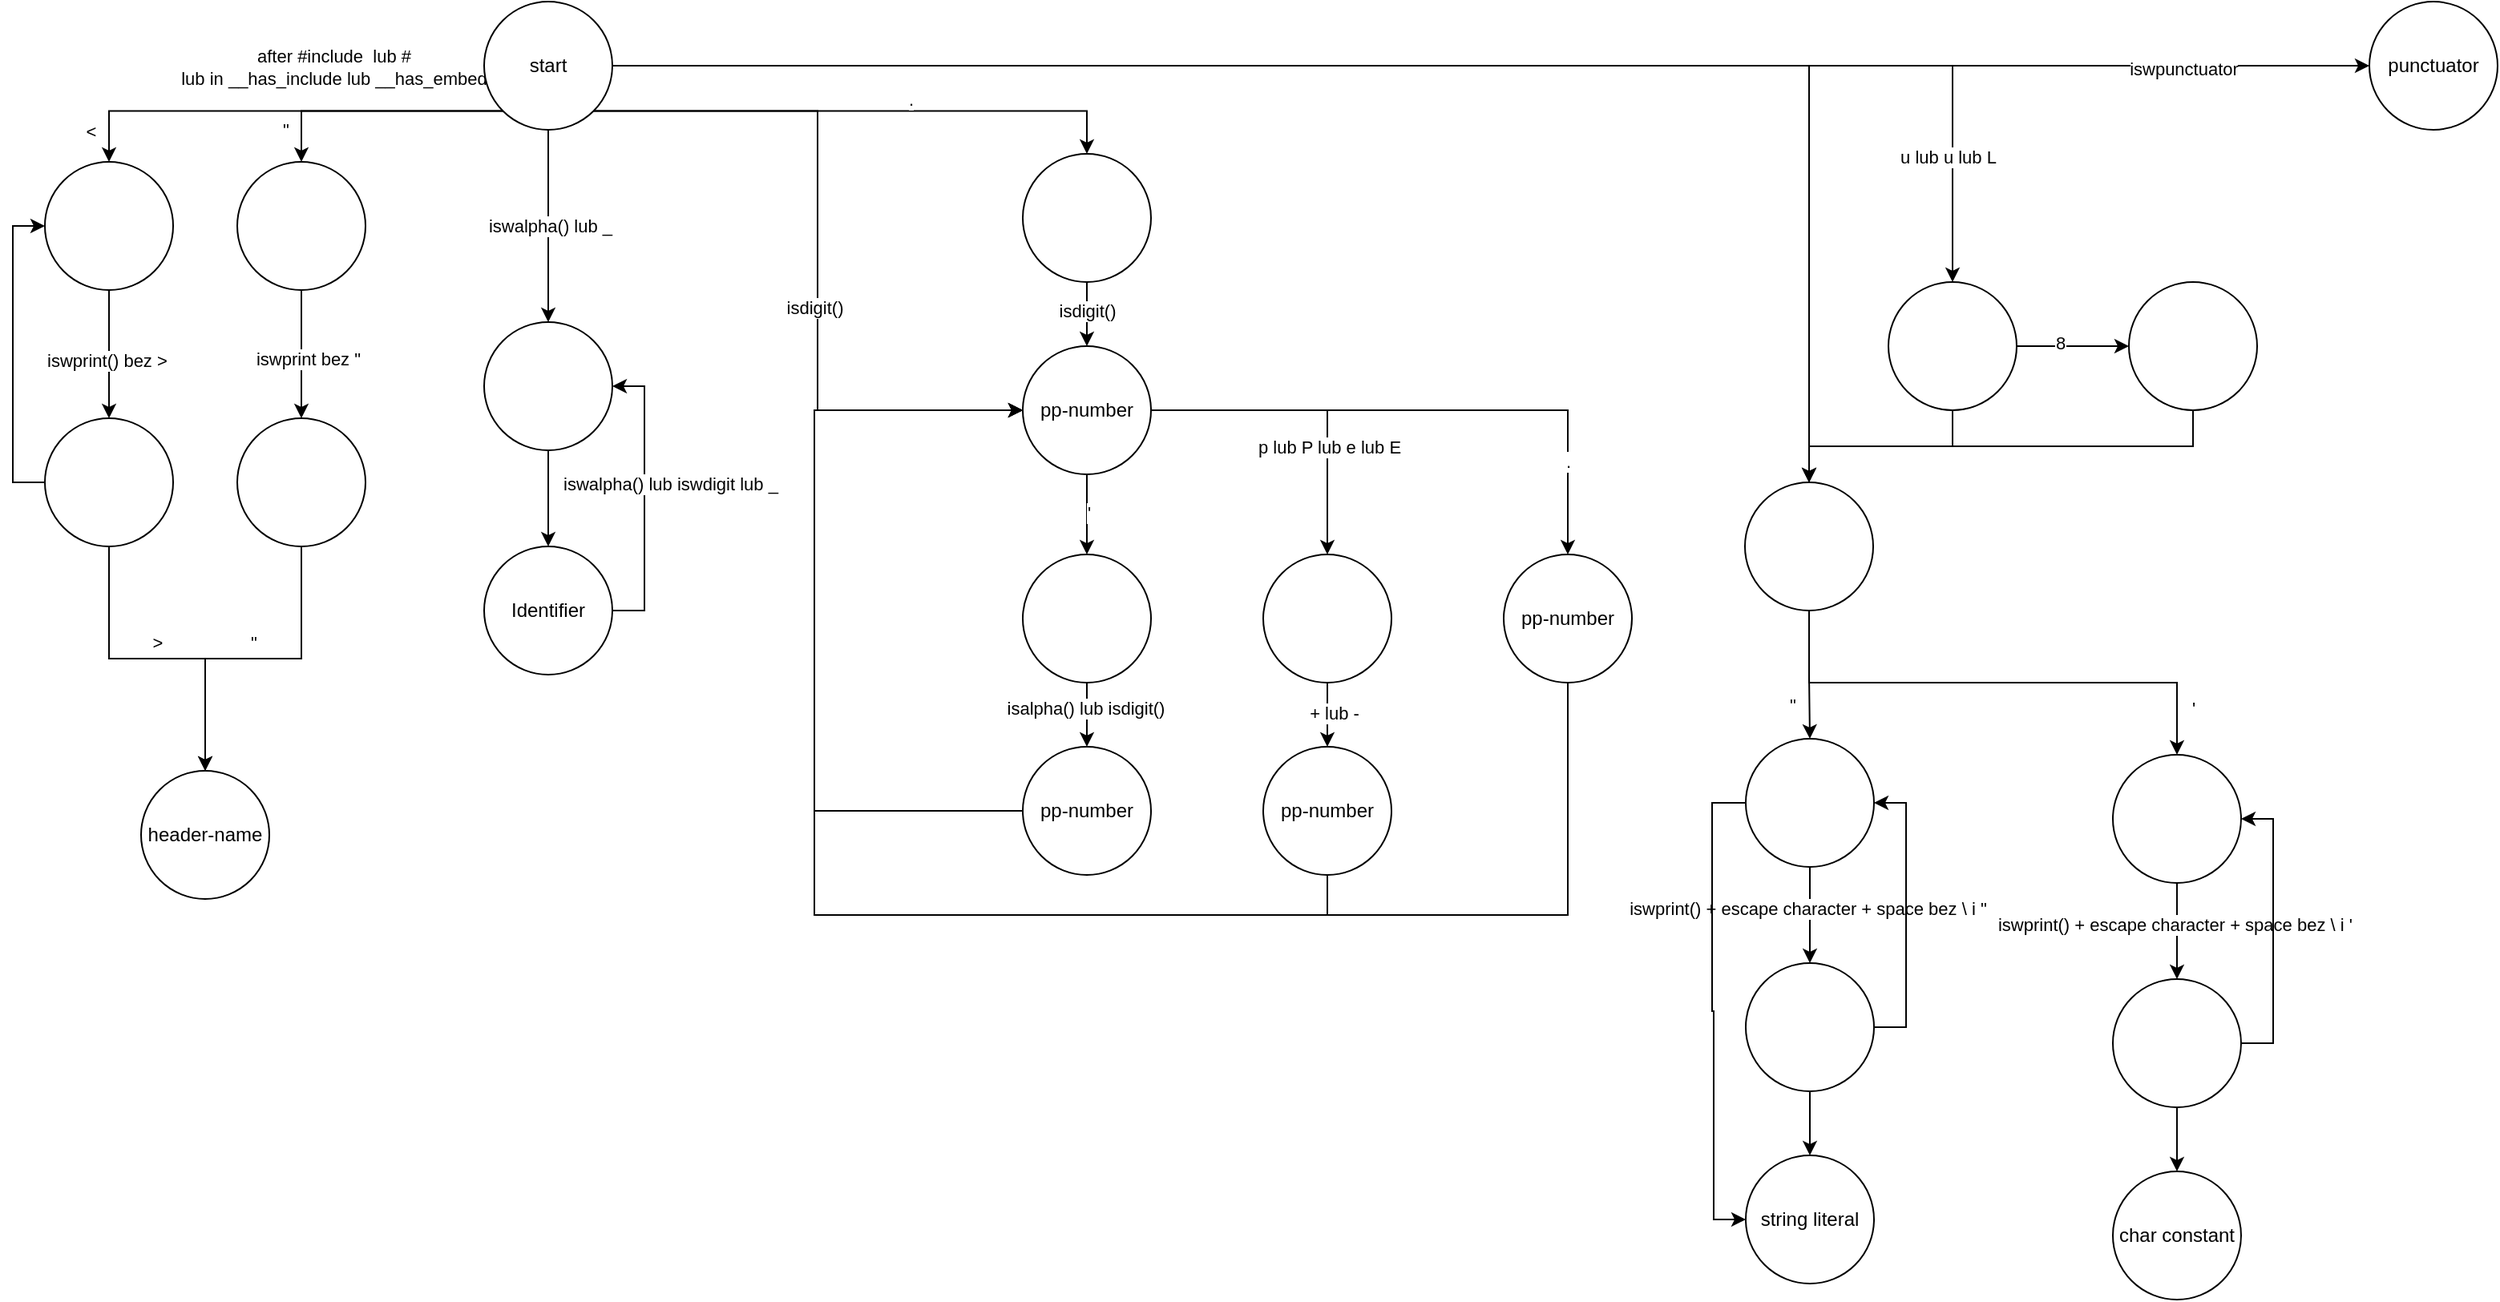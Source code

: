 <mxfile version="21.6.1" type="device">
  <diagram name="Strona-1" id="HIqp5ao6kQPPWzlX_Yzj">
    <mxGraphModel dx="1436" dy="844" grid="1" gridSize="10" guides="1" tooltips="1" connect="1" arrows="1" fold="1" page="1" pageScale="1" pageWidth="827" pageHeight="1169" math="0" shadow="0">
      <root>
        <mxCell id="0" />
        <mxCell id="1" parent="0" />
        <mxCell id="LD92nBXG0bBO9r6YTuex-4" style="edgeStyle=orthogonalEdgeStyle;rounded=0;orthogonalLoop=1;jettySize=auto;html=1;exitX=0;exitY=1;exitDx=0;exitDy=0;entryX=0.5;entryY=0;entryDx=0;entryDy=0;" edge="1" parent="1" source="LD92nBXG0bBO9r6YTuex-1" target="LD92nBXG0bBO9r6YTuex-3">
          <mxGeometry relative="1" as="geometry" />
        </mxCell>
        <mxCell id="LD92nBXG0bBO9r6YTuex-5" value="&amp;lt;&amp;nbsp;" style="edgeLabel;html=1;align=center;verticalAlign=middle;resizable=0;points=[];" vertex="1" connectable="0" parent="LD92nBXG0bBO9r6YTuex-4">
          <mxGeometry x="0.008" y="-2" relative="1" as="geometry">
            <mxPoint x="-116" y="14" as="offset" />
          </mxGeometry>
        </mxCell>
        <mxCell id="LD92nBXG0bBO9r6YTuex-12" style="edgeStyle=orthogonalEdgeStyle;rounded=0;orthogonalLoop=1;jettySize=auto;html=1;exitX=0;exitY=1;exitDx=0;exitDy=0;entryX=0.5;entryY=0;entryDx=0;entryDy=0;" edge="1" parent="1" source="LD92nBXG0bBO9r6YTuex-1" target="LD92nBXG0bBO9r6YTuex-11">
          <mxGeometry relative="1" as="geometry" />
        </mxCell>
        <mxCell id="LD92nBXG0bBO9r6YTuex-13" value="&quot;" style="edgeLabel;html=1;align=center;verticalAlign=middle;resizable=0;points=[];" vertex="1" connectable="0" parent="LD92nBXG0bBO9r6YTuex-12">
          <mxGeometry x="0.725" y="1" relative="1" as="geometry">
            <mxPoint x="-11" y="1" as="offset" />
          </mxGeometry>
        </mxCell>
        <mxCell id="LD92nBXG0bBO9r6YTuex-70" value="after #include&amp;nbsp; lub #&lt;br&gt;lub in&amp;nbsp;__has_include lub&amp;nbsp;__has_embed" style="edgeLabel;html=1;align=center;verticalAlign=middle;resizable=0;points=[];" vertex="1" connectable="0" parent="LD92nBXG0bBO9r6YTuex-12">
          <mxGeometry x="0.025" y="-1" relative="1" as="geometry">
            <mxPoint x="-25" y="-27" as="offset" />
          </mxGeometry>
        </mxCell>
        <mxCell id="LD92nBXG0bBO9r6YTuex-28" style="edgeStyle=orthogonalEdgeStyle;rounded=0;orthogonalLoop=1;jettySize=auto;html=1;exitX=0.5;exitY=1;exitDx=0;exitDy=0;entryX=0.5;entryY=0;entryDx=0;entryDy=0;" edge="1" parent="1" source="LD92nBXG0bBO9r6YTuex-1" target="LD92nBXG0bBO9r6YTuex-29">
          <mxGeometry relative="1" as="geometry">
            <mxPoint x="414" y="220" as="targetPoint" />
          </mxGeometry>
        </mxCell>
        <mxCell id="LD92nBXG0bBO9r6YTuex-30" value="iswalpha() lub _" style="edgeLabel;html=1;align=center;verticalAlign=middle;resizable=0;points=[];" vertex="1" connectable="0" parent="LD92nBXG0bBO9r6YTuex-28">
          <mxGeometry x="-0.011" y="1" relative="1" as="geometry">
            <mxPoint as="offset" />
          </mxGeometry>
        </mxCell>
        <mxCell id="LD92nBXG0bBO9r6YTuex-36" style="edgeStyle=orthogonalEdgeStyle;rounded=0;orthogonalLoop=1;jettySize=auto;html=1;exitX=1;exitY=1;exitDx=0;exitDy=0;" edge="1" parent="1" source="LD92nBXG0bBO9r6YTuex-1" target="LD92nBXG0bBO9r6YTuex-35">
          <mxGeometry relative="1" as="geometry" />
        </mxCell>
        <mxCell id="LD92nBXG0bBO9r6YTuex-37" value="." style="edgeLabel;html=1;align=center;verticalAlign=middle;resizable=0;points=[];" vertex="1" connectable="0" parent="LD92nBXG0bBO9r6YTuex-36">
          <mxGeometry x="-0.035" y="2" relative="1" as="geometry">
            <mxPoint x="36" y="-6" as="offset" />
          </mxGeometry>
        </mxCell>
        <mxCell id="LD92nBXG0bBO9r6YTuex-41" style="edgeStyle=orthogonalEdgeStyle;rounded=0;orthogonalLoop=1;jettySize=auto;html=1;exitX=1;exitY=1;exitDx=0;exitDy=0;entryX=0;entryY=0.5;entryDx=0;entryDy=0;" edge="1" parent="1" source="LD92nBXG0bBO9r6YTuex-1" target="LD92nBXG0bBO9r6YTuex-38">
          <mxGeometry relative="1" as="geometry">
            <mxPoint x="510" y="290" as="targetPoint" />
          </mxGeometry>
        </mxCell>
        <mxCell id="LD92nBXG0bBO9r6YTuex-42" value="isdigit()" style="edgeLabel;html=1;align=center;verticalAlign=middle;resizable=0;points=[];" vertex="1" connectable="0" parent="LD92nBXG0bBO9r6YTuex-41">
          <mxGeometry x="0.156" y="-2" relative="1" as="geometry">
            <mxPoint as="offset" />
          </mxGeometry>
        </mxCell>
        <mxCell id="LD92nBXG0bBO9r6YTuex-62" style="edgeStyle=orthogonalEdgeStyle;rounded=0;orthogonalLoop=1;jettySize=auto;html=1;exitX=1;exitY=0.5;exitDx=0;exitDy=0;entryX=0.5;entryY=0;entryDx=0;entryDy=0;" edge="1" parent="1" source="LD92nBXG0bBO9r6YTuex-1" target="LD92nBXG0bBO9r6YTuex-63">
          <mxGeometry relative="1" as="geometry">
            <mxPoint x="1190" y="200" as="targetPoint" />
          </mxGeometry>
        </mxCell>
        <mxCell id="LD92nBXG0bBO9r6YTuex-64" value="u lub u lub L" style="edgeLabel;html=1;align=center;verticalAlign=middle;resizable=0;points=[];" vertex="1" connectable="0" parent="LD92nBXG0bBO9r6YTuex-62">
          <mxGeometry x="0.838" y="-3" relative="1" as="geometry">
            <mxPoint as="offset" />
          </mxGeometry>
        </mxCell>
        <mxCell id="LD92nBXG0bBO9r6YTuex-73" style="edgeStyle=orthogonalEdgeStyle;rounded=0;orthogonalLoop=1;jettySize=auto;html=1;exitX=1;exitY=0.5;exitDx=0;exitDy=0;entryX=0.5;entryY=0;entryDx=0;entryDy=0;" edge="1" parent="1" source="LD92nBXG0bBO9r6YTuex-1" target="LD92nBXG0bBO9r6YTuex-69">
          <mxGeometry relative="1" as="geometry" />
        </mxCell>
        <mxCell id="LD92nBXG0bBO9r6YTuex-108" style="edgeStyle=orthogonalEdgeStyle;rounded=0;orthogonalLoop=1;jettySize=auto;html=1;exitX=1;exitY=0.5;exitDx=0;exitDy=0;entryX=0;entryY=0.5;entryDx=0;entryDy=0;" edge="1" parent="1" source="LD92nBXG0bBO9r6YTuex-1" target="LD92nBXG0bBO9r6YTuex-107">
          <mxGeometry relative="1" as="geometry" />
        </mxCell>
        <mxCell id="LD92nBXG0bBO9r6YTuex-109" value="iswpunctuator" style="edgeLabel;html=1;align=center;verticalAlign=middle;resizable=0;points=[];" vertex="1" connectable="0" parent="LD92nBXG0bBO9r6YTuex-108">
          <mxGeometry x="0.787" y="-2" relative="1" as="geometry">
            <mxPoint as="offset" />
          </mxGeometry>
        </mxCell>
        <mxCell id="LD92nBXG0bBO9r6YTuex-1" value="start" style="ellipse;whiteSpace=wrap;html=1;aspect=fixed;" vertex="1" parent="1">
          <mxGeometry x="374" y="40" width="80" height="80" as="geometry" />
        </mxCell>
        <mxCell id="LD92nBXG0bBO9r6YTuex-16" style="edgeStyle=orthogonalEdgeStyle;rounded=0;orthogonalLoop=1;jettySize=auto;html=1;exitX=0.5;exitY=1;exitDx=0;exitDy=0;entryX=0.5;entryY=0;entryDx=0;entryDy=0;" edge="1" parent="1" source="LD92nBXG0bBO9r6YTuex-3" target="LD92nBXG0bBO9r6YTuex-14">
          <mxGeometry relative="1" as="geometry" />
        </mxCell>
        <mxCell id="LD92nBXG0bBO9r6YTuex-18" value="iswprint() bez &amp;gt;&amp;nbsp;" style="edgeLabel;html=1;align=center;verticalAlign=middle;resizable=0;points=[];" vertex="1" connectable="0" parent="LD92nBXG0bBO9r6YTuex-16">
          <mxGeometry x="0.083" relative="1" as="geometry">
            <mxPoint as="offset" />
          </mxGeometry>
        </mxCell>
        <mxCell id="LD92nBXG0bBO9r6YTuex-3" value="" style="ellipse;whiteSpace=wrap;html=1;aspect=fixed;" vertex="1" parent="1">
          <mxGeometry x="100" y="140" width="80" height="80" as="geometry" />
        </mxCell>
        <mxCell id="LD92nBXG0bBO9r6YTuex-17" style="edgeStyle=orthogonalEdgeStyle;rounded=0;orthogonalLoop=1;jettySize=auto;html=1;exitX=0.5;exitY=1;exitDx=0;exitDy=0;entryX=0.5;entryY=0;entryDx=0;entryDy=0;" edge="1" parent="1" source="LD92nBXG0bBO9r6YTuex-11" target="LD92nBXG0bBO9r6YTuex-15">
          <mxGeometry relative="1" as="geometry" />
        </mxCell>
        <mxCell id="LD92nBXG0bBO9r6YTuex-19" value="iswprint bez &quot;" style="edgeLabel;html=1;align=center;verticalAlign=middle;resizable=0;points=[];" vertex="1" connectable="0" parent="LD92nBXG0bBO9r6YTuex-17">
          <mxGeometry x="0.058" y="4" relative="1" as="geometry">
            <mxPoint as="offset" />
          </mxGeometry>
        </mxCell>
        <mxCell id="LD92nBXG0bBO9r6YTuex-11" value="" style="ellipse;whiteSpace=wrap;html=1;aspect=fixed;" vertex="1" parent="1">
          <mxGeometry x="220" y="140" width="80" height="80" as="geometry" />
        </mxCell>
        <mxCell id="LD92nBXG0bBO9r6YTuex-22" style="edgeStyle=orthogonalEdgeStyle;rounded=0;orthogonalLoop=1;jettySize=auto;html=1;exitX=0;exitY=0.5;exitDx=0;exitDy=0;entryX=0;entryY=0.5;entryDx=0;entryDy=0;" edge="1" parent="1" source="LD92nBXG0bBO9r6YTuex-14" target="LD92nBXG0bBO9r6YTuex-3">
          <mxGeometry relative="1" as="geometry" />
        </mxCell>
        <mxCell id="LD92nBXG0bBO9r6YTuex-23" style="edgeStyle=orthogonalEdgeStyle;rounded=0;orthogonalLoop=1;jettySize=auto;html=1;entryX=0.5;entryY=0;entryDx=0;entryDy=0;" edge="1" parent="1" source="LD92nBXG0bBO9r6YTuex-14" target="LD92nBXG0bBO9r6YTuex-27">
          <mxGeometry relative="1" as="geometry">
            <mxPoint x="140" y="460" as="targetPoint" />
          </mxGeometry>
        </mxCell>
        <mxCell id="LD92nBXG0bBO9r6YTuex-24" value="&amp;gt;" style="edgeLabel;html=1;align=center;verticalAlign=middle;resizable=0;points=[];" vertex="1" connectable="0" parent="LD92nBXG0bBO9r6YTuex-23">
          <mxGeometry x="0.189" y="-1" relative="1" as="geometry">
            <mxPoint x="-19" y="-11" as="offset" />
          </mxGeometry>
        </mxCell>
        <mxCell id="LD92nBXG0bBO9r6YTuex-14" value="" style="ellipse;whiteSpace=wrap;html=1;aspect=fixed;" vertex="1" parent="1">
          <mxGeometry x="100" y="300" width="80" height="80" as="geometry" />
        </mxCell>
        <mxCell id="LD92nBXG0bBO9r6YTuex-25" style="edgeStyle=orthogonalEdgeStyle;rounded=0;orthogonalLoop=1;jettySize=auto;html=1;exitX=0.5;exitY=1;exitDx=0;exitDy=0;entryX=0.5;entryY=0;entryDx=0;entryDy=0;" edge="1" parent="1" source="LD92nBXG0bBO9r6YTuex-15" target="LD92nBXG0bBO9r6YTuex-27">
          <mxGeometry relative="1" as="geometry">
            <mxPoint x="260" y="460" as="targetPoint" />
          </mxGeometry>
        </mxCell>
        <mxCell id="LD92nBXG0bBO9r6YTuex-26" value="&quot;" style="edgeLabel;html=1;align=center;verticalAlign=middle;resizable=0;points=[];" vertex="1" connectable="0" parent="LD92nBXG0bBO9r6YTuex-25">
          <mxGeometry x="-0.172" y="-1" relative="1" as="geometry">
            <mxPoint x="-17" y="-9" as="offset" />
          </mxGeometry>
        </mxCell>
        <mxCell id="LD92nBXG0bBO9r6YTuex-15" value="" style="ellipse;whiteSpace=wrap;html=1;aspect=fixed;" vertex="1" parent="1">
          <mxGeometry x="220" y="300" width="80" height="80" as="geometry" />
        </mxCell>
        <mxCell id="LD92nBXG0bBO9r6YTuex-27" value="header-name" style="ellipse;whiteSpace=wrap;html=1;aspect=fixed;" vertex="1" parent="1">
          <mxGeometry x="160" y="520" width="80" height="80" as="geometry" />
        </mxCell>
        <mxCell id="LD92nBXG0bBO9r6YTuex-32" style="edgeStyle=orthogonalEdgeStyle;rounded=0;orthogonalLoop=1;jettySize=auto;html=1;exitX=0.5;exitY=1;exitDx=0;exitDy=0;entryX=0.5;entryY=0;entryDx=0;entryDy=0;" edge="1" parent="1" source="LD92nBXG0bBO9r6YTuex-29" target="LD92nBXG0bBO9r6YTuex-31">
          <mxGeometry relative="1" as="geometry" />
        </mxCell>
        <mxCell id="LD92nBXG0bBO9r6YTuex-29" value="" style="ellipse;whiteSpace=wrap;html=1;aspect=fixed;" vertex="1" parent="1">
          <mxGeometry x="374" y="240" width="80" height="80" as="geometry" />
        </mxCell>
        <mxCell id="LD92nBXG0bBO9r6YTuex-33" style="edgeStyle=orthogonalEdgeStyle;rounded=0;orthogonalLoop=1;jettySize=auto;html=1;exitX=1;exitY=0.5;exitDx=0;exitDy=0;entryX=1;entryY=0.5;entryDx=0;entryDy=0;" edge="1" parent="1" source="LD92nBXG0bBO9r6YTuex-31" target="LD92nBXG0bBO9r6YTuex-29">
          <mxGeometry relative="1" as="geometry" />
        </mxCell>
        <mxCell id="LD92nBXG0bBO9r6YTuex-34" value="iswalpha() lub iswdigit lub _" style="edgeLabel;html=1;align=center;verticalAlign=middle;resizable=0;points=[];" vertex="1" connectable="0" parent="LD92nBXG0bBO9r6YTuex-33">
          <mxGeometry x="0.418" relative="1" as="geometry">
            <mxPoint x="16" y="28" as="offset" />
          </mxGeometry>
        </mxCell>
        <mxCell id="LD92nBXG0bBO9r6YTuex-31" value="Identifier" style="ellipse;whiteSpace=wrap;html=1;aspect=fixed;" vertex="1" parent="1">
          <mxGeometry x="374" y="380" width="80" height="80" as="geometry" />
        </mxCell>
        <mxCell id="LD92nBXG0bBO9r6YTuex-39" style="edgeStyle=orthogonalEdgeStyle;rounded=0;orthogonalLoop=1;jettySize=auto;html=1;entryX=0.5;entryY=0;entryDx=0;entryDy=0;" edge="1" parent="1" source="LD92nBXG0bBO9r6YTuex-35" target="LD92nBXG0bBO9r6YTuex-38">
          <mxGeometry relative="1" as="geometry" />
        </mxCell>
        <mxCell id="LD92nBXG0bBO9r6YTuex-40" value="isdigit()" style="edgeLabel;html=1;align=center;verticalAlign=middle;resizable=0;points=[];" vertex="1" connectable="0" parent="LD92nBXG0bBO9r6YTuex-39">
          <mxGeometry x="-0.125" relative="1" as="geometry">
            <mxPoint as="offset" />
          </mxGeometry>
        </mxCell>
        <mxCell id="LD92nBXG0bBO9r6YTuex-35" value="" style="ellipse;whiteSpace=wrap;html=1;aspect=fixed;" vertex="1" parent="1">
          <mxGeometry x="710" y="135" width="80" height="80" as="geometry" />
        </mxCell>
        <mxCell id="LD92nBXG0bBO9r6YTuex-44" style="edgeStyle=orthogonalEdgeStyle;rounded=0;orthogonalLoop=1;jettySize=auto;html=1;entryX=0.5;entryY=0;entryDx=0;entryDy=0;" edge="1" parent="1" source="LD92nBXG0bBO9r6YTuex-38" target="LD92nBXG0bBO9r6YTuex-43">
          <mxGeometry relative="1" as="geometry" />
        </mxCell>
        <mxCell id="LD92nBXG0bBO9r6YTuex-45" value="&#39;" style="edgeLabel;html=1;align=center;verticalAlign=middle;resizable=0;points=[];" vertex="1" connectable="0" parent="LD92nBXG0bBO9r6YTuex-44">
          <mxGeometry x="-0.033" y="1" relative="1" as="geometry">
            <mxPoint as="offset" />
          </mxGeometry>
        </mxCell>
        <mxCell id="LD92nBXG0bBO9r6YTuex-51" style="edgeStyle=orthogonalEdgeStyle;rounded=0;orthogonalLoop=1;jettySize=auto;html=1;exitX=1;exitY=0.5;exitDx=0;exitDy=0;entryX=0.5;entryY=0;entryDx=0;entryDy=0;" edge="1" parent="1" source="LD92nBXG0bBO9r6YTuex-38" target="LD92nBXG0bBO9r6YTuex-52">
          <mxGeometry relative="1" as="geometry">
            <mxPoint x="890" y="370" as="targetPoint" />
          </mxGeometry>
        </mxCell>
        <mxCell id="LD92nBXG0bBO9r6YTuex-53" value="p lub P lub e lub E" style="edgeLabel;html=1;align=center;verticalAlign=middle;resizable=0;points=[];" vertex="1" connectable="0" parent="LD92nBXG0bBO9r6YTuex-51">
          <mxGeometry x="0.324" y="1" relative="1" as="geometry">
            <mxPoint as="offset" />
          </mxGeometry>
        </mxCell>
        <mxCell id="LD92nBXG0bBO9r6YTuex-59" style="edgeStyle=orthogonalEdgeStyle;rounded=0;orthogonalLoop=1;jettySize=auto;html=1;exitX=1;exitY=0.5;exitDx=0;exitDy=0;entryX=0.5;entryY=0;entryDx=0;entryDy=0;" edge="1" parent="1" source="LD92nBXG0bBO9r6YTuex-38" target="LD92nBXG0bBO9r6YTuex-58">
          <mxGeometry relative="1" as="geometry" />
        </mxCell>
        <mxCell id="LD92nBXG0bBO9r6YTuex-60" value="." style="edgeLabel;html=1;align=center;verticalAlign=middle;resizable=0;points=[];" vertex="1" connectable="0" parent="LD92nBXG0bBO9r6YTuex-59">
          <mxGeometry x="0.668" relative="1" as="geometry">
            <mxPoint as="offset" />
          </mxGeometry>
        </mxCell>
        <mxCell id="LD92nBXG0bBO9r6YTuex-38" value="pp-number" style="ellipse;whiteSpace=wrap;html=1;aspect=fixed;" vertex="1" parent="1">
          <mxGeometry x="710" y="255" width="80" height="80" as="geometry" />
        </mxCell>
        <mxCell id="LD92nBXG0bBO9r6YTuex-47" style="edgeStyle=orthogonalEdgeStyle;rounded=0;orthogonalLoop=1;jettySize=auto;html=1;entryX=0.5;entryY=0;entryDx=0;entryDy=0;" edge="1" parent="1" source="LD92nBXG0bBO9r6YTuex-43" target="LD92nBXG0bBO9r6YTuex-46">
          <mxGeometry relative="1" as="geometry" />
        </mxCell>
        <mxCell id="LD92nBXG0bBO9r6YTuex-48" value="isalpha() lub isdigit()" style="edgeLabel;html=1;align=center;verticalAlign=middle;resizable=0;points=[];" vertex="1" connectable="0" parent="LD92nBXG0bBO9r6YTuex-47">
          <mxGeometry x="-0.208" y="-1" relative="1" as="geometry">
            <mxPoint as="offset" />
          </mxGeometry>
        </mxCell>
        <mxCell id="LD92nBXG0bBO9r6YTuex-43" value="" style="ellipse;whiteSpace=wrap;html=1;aspect=fixed;" vertex="1" parent="1">
          <mxGeometry x="710" y="385" width="80" height="80" as="geometry" />
        </mxCell>
        <mxCell id="LD92nBXG0bBO9r6YTuex-49" style="edgeStyle=orthogonalEdgeStyle;rounded=0;orthogonalLoop=1;jettySize=auto;html=1;entryX=0;entryY=0.5;entryDx=0;entryDy=0;" edge="1" parent="1" source="LD92nBXG0bBO9r6YTuex-46" target="LD92nBXG0bBO9r6YTuex-38">
          <mxGeometry relative="1" as="geometry">
            <Array as="points">
              <mxPoint x="580" y="545" />
              <mxPoint x="580" y="295" />
            </Array>
          </mxGeometry>
        </mxCell>
        <mxCell id="LD92nBXG0bBO9r6YTuex-46" value="pp-number" style="ellipse;whiteSpace=wrap;html=1;aspect=fixed;" vertex="1" parent="1">
          <mxGeometry x="710" y="505" width="80" height="80" as="geometry" />
        </mxCell>
        <mxCell id="LD92nBXG0bBO9r6YTuex-57" style="edgeStyle=orthogonalEdgeStyle;rounded=0;orthogonalLoop=1;jettySize=auto;html=1;exitX=0.5;exitY=1;exitDx=0;exitDy=0;entryX=0;entryY=0.5;entryDx=0;entryDy=0;" edge="1" parent="1" source="LD92nBXG0bBO9r6YTuex-50" target="LD92nBXG0bBO9r6YTuex-38">
          <mxGeometry relative="1" as="geometry">
            <Array as="points">
              <mxPoint x="900" y="610" />
              <mxPoint x="580" y="610" />
              <mxPoint x="580" y="295" />
            </Array>
          </mxGeometry>
        </mxCell>
        <mxCell id="LD92nBXG0bBO9r6YTuex-50" value="pp-number" style="ellipse;whiteSpace=wrap;html=1;aspect=fixed;" vertex="1" parent="1">
          <mxGeometry x="860" y="505" width="80" height="80" as="geometry" />
        </mxCell>
        <mxCell id="LD92nBXG0bBO9r6YTuex-54" style="edgeStyle=orthogonalEdgeStyle;rounded=0;orthogonalLoop=1;jettySize=auto;html=1;entryX=0.5;entryY=0;entryDx=0;entryDy=0;" edge="1" parent="1" source="LD92nBXG0bBO9r6YTuex-52" target="LD92nBXG0bBO9r6YTuex-50">
          <mxGeometry relative="1" as="geometry" />
        </mxCell>
        <mxCell id="LD92nBXG0bBO9r6YTuex-55" value="+ lub -" style="edgeLabel;html=1;align=center;verticalAlign=middle;resizable=0;points=[];" vertex="1" connectable="0" parent="LD92nBXG0bBO9r6YTuex-54">
          <mxGeometry x="-0.049" y="4" relative="1" as="geometry">
            <mxPoint as="offset" />
          </mxGeometry>
        </mxCell>
        <mxCell id="LD92nBXG0bBO9r6YTuex-52" value="" style="ellipse;whiteSpace=wrap;html=1;aspect=fixed;" vertex="1" parent="1">
          <mxGeometry x="860" y="385" width="80" height="80" as="geometry" />
        </mxCell>
        <mxCell id="LD92nBXG0bBO9r6YTuex-61" style="edgeStyle=orthogonalEdgeStyle;rounded=0;orthogonalLoop=1;jettySize=auto;html=1;entryX=0;entryY=0.5;entryDx=0;entryDy=0;exitX=0.5;exitY=1;exitDx=0;exitDy=0;" edge="1" parent="1" source="LD92nBXG0bBO9r6YTuex-58" target="LD92nBXG0bBO9r6YTuex-38">
          <mxGeometry relative="1" as="geometry">
            <Array as="points">
              <mxPoint x="1050" y="610" />
              <mxPoint x="580" y="610" />
              <mxPoint x="580" y="295" />
            </Array>
          </mxGeometry>
        </mxCell>
        <mxCell id="LD92nBXG0bBO9r6YTuex-58" value="pp-number" style="ellipse;whiteSpace=wrap;html=1;aspect=fixed;" vertex="1" parent="1">
          <mxGeometry x="1010" y="385" width="80" height="80" as="geometry" />
        </mxCell>
        <mxCell id="LD92nBXG0bBO9r6YTuex-67" style="edgeStyle=orthogonalEdgeStyle;rounded=0;orthogonalLoop=1;jettySize=auto;html=1;entryX=0;entryY=0.5;entryDx=0;entryDy=0;" edge="1" parent="1" source="LD92nBXG0bBO9r6YTuex-63" target="LD92nBXG0bBO9r6YTuex-66">
          <mxGeometry relative="1" as="geometry" />
        </mxCell>
        <mxCell id="LD92nBXG0bBO9r6YTuex-68" value="8" style="edgeLabel;html=1;align=center;verticalAlign=middle;resizable=0;points=[];" vertex="1" connectable="0" parent="LD92nBXG0bBO9r6YTuex-67">
          <mxGeometry x="-0.226" y="2" relative="1" as="geometry">
            <mxPoint as="offset" />
          </mxGeometry>
        </mxCell>
        <mxCell id="LD92nBXG0bBO9r6YTuex-71" style="edgeStyle=orthogonalEdgeStyle;rounded=0;orthogonalLoop=1;jettySize=auto;html=1;exitX=0.5;exitY=1;exitDx=0;exitDy=0;entryX=0.5;entryY=0;entryDx=0;entryDy=0;" edge="1" parent="1" source="LD92nBXG0bBO9r6YTuex-63" target="LD92nBXG0bBO9r6YTuex-69">
          <mxGeometry relative="1" as="geometry" />
        </mxCell>
        <mxCell id="LD92nBXG0bBO9r6YTuex-63" value="" style="ellipse;whiteSpace=wrap;html=1;aspect=fixed;" vertex="1" parent="1">
          <mxGeometry x="1250" y="215" width="80" height="80" as="geometry" />
        </mxCell>
        <mxCell id="LD92nBXG0bBO9r6YTuex-72" style="edgeStyle=orthogonalEdgeStyle;rounded=0;orthogonalLoop=1;jettySize=auto;html=1;exitX=0.5;exitY=1;exitDx=0;exitDy=0;" edge="1" parent="1" source="LD92nBXG0bBO9r6YTuex-66" target="LD92nBXG0bBO9r6YTuex-69">
          <mxGeometry relative="1" as="geometry" />
        </mxCell>
        <mxCell id="LD92nBXG0bBO9r6YTuex-66" value="" style="ellipse;whiteSpace=wrap;html=1;aspect=fixed;" vertex="1" parent="1">
          <mxGeometry x="1400" y="215" width="80" height="80" as="geometry" />
        </mxCell>
        <mxCell id="LD92nBXG0bBO9r6YTuex-77" style="edgeStyle=orthogonalEdgeStyle;rounded=0;orthogonalLoop=1;jettySize=auto;html=1;exitX=0.5;exitY=1;exitDx=0;exitDy=0;entryX=0.5;entryY=0;entryDx=0;entryDy=0;" edge="1" parent="1" source="LD92nBXG0bBO9r6YTuex-69" target="LD92nBXG0bBO9r6YTuex-75">
          <mxGeometry relative="1" as="geometry" />
        </mxCell>
        <mxCell id="LD92nBXG0bBO9r6YTuex-79" value="&quot;" style="edgeLabel;html=1;align=center;verticalAlign=middle;resizable=0;points=[];" vertex="1" connectable="0" parent="LD92nBXG0bBO9r6YTuex-77">
          <mxGeometry x="0.461" y="-3" relative="1" as="geometry">
            <mxPoint x="-8" as="offset" />
          </mxGeometry>
        </mxCell>
        <mxCell id="LD92nBXG0bBO9r6YTuex-78" style="edgeStyle=orthogonalEdgeStyle;rounded=0;orthogonalLoop=1;jettySize=auto;html=1;exitX=0.5;exitY=1;exitDx=0;exitDy=0;entryX=0.5;entryY=0;entryDx=0;entryDy=0;" edge="1" parent="1" source="LD92nBXG0bBO9r6YTuex-69" target="LD92nBXG0bBO9r6YTuex-101">
          <mxGeometry relative="1" as="geometry">
            <mxPoint x="1430" y="505" as="targetPoint" />
          </mxGeometry>
        </mxCell>
        <mxCell id="LD92nBXG0bBO9r6YTuex-80" value="&#39;" style="edgeLabel;html=1;align=center;verticalAlign=middle;resizable=0;points=[];" vertex="1" connectable="0" parent="LD92nBXG0bBO9r6YTuex-78">
          <mxGeometry x="0.818" y="1" relative="1" as="geometry">
            <mxPoint x="9" as="offset" />
          </mxGeometry>
        </mxCell>
        <mxCell id="LD92nBXG0bBO9r6YTuex-69" value="" style="ellipse;whiteSpace=wrap;html=1;aspect=fixed;" vertex="1" parent="1">
          <mxGeometry x="1160.5" y="340" width="80" height="80" as="geometry" />
        </mxCell>
        <mxCell id="LD92nBXG0bBO9r6YTuex-82" style="edgeStyle=orthogonalEdgeStyle;rounded=0;orthogonalLoop=1;jettySize=auto;html=1;exitX=0.5;exitY=1;exitDx=0;exitDy=0;entryX=0.5;entryY=0;entryDx=0;entryDy=0;" edge="1" parent="1" source="LD92nBXG0bBO9r6YTuex-75" target="LD92nBXG0bBO9r6YTuex-81">
          <mxGeometry relative="1" as="geometry" />
        </mxCell>
        <mxCell id="LD92nBXG0bBO9r6YTuex-83" value="iswprint() + escape character + space bez \ i &quot;&amp;nbsp;" style="edgeLabel;html=1;align=center;verticalAlign=middle;resizable=0;points=[];rotation=0;" vertex="1" connectable="0" parent="LD92nBXG0bBO9r6YTuex-82">
          <mxGeometry x="-0.155" relative="1" as="geometry">
            <mxPoint as="offset" />
          </mxGeometry>
        </mxCell>
        <mxCell id="LD92nBXG0bBO9r6YTuex-106" style="edgeStyle=orthogonalEdgeStyle;rounded=0;orthogonalLoop=1;jettySize=auto;html=1;entryX=0;entryY=0.5;entryDx=0;entryDy=0;" edge="1" parent="1" source="LD92nBXG0bBO9r6YTuex-75" target="LD92nBXG0bBO9r6YTuex-87">
          <mxGeometry relative="1" as="geometry">
            <Array as="points">
              <mxPoint x="1140" y="540" />
              <mxPoint x="1140" y="670" />
              <mxPoint x="1141" y="670" />
              <mxPoint x="1141" y="800" />
            </Array>
          </mxGeometry>
        </mxCell>
        <mxCell id="LD92nBXG0bBO9r6YTuex-75" value="" style="ellipse;whiteSpace=wrap;html=1;aspect=fixed;" vertex="1" parent="1">
          <mxGeometry x="1161" y="500" width="80" height="80" as="geometry" />
        </mxCell>
        <mxCell id="LD92nBXG0bBO9r6YTuex-88" style="edgeStyle=orthogonalEdgeStyle;rounded=0;orthogonalLoop=1;jettySize=auto;html=1;exitX=1;exitY=0.5;exitDx=0;exitDy=0;entryX=1;entryY=0.5;entryDx=0;entryDy=0;" edge="1" parent="1" source="LD92nBXG0bBO9r6YTuex-81" target="LD92nBXG0bBO9r6YTuex-75">
          <mxGeometry relative="1" as="geometry" />
        </mxCell>
        <mxCell id="LD92nBXG0bBO9r6YTuex-89" style="edgeStyle=orthogonalEdgeStyle;rounded=0;orthogonalLoop=1;jettySize=auto;html=1;exitX=0.5;exitY=1;exitDx=0;exitDy=0;entryX=0.5;entryY=0;entryDx=0;entryDy=0;" edge="1" parent="1" source="LD92nBXG0bBO9r6YTuex-81" target="LD92nBXG0bBO9r6YTuex-87">
          <mxGeometry relative="1" as="geometry" />
        </mxCell>
        <mxCell id="LD92nBXG0bBO9r6YTuex-81" value="" style="ellipse;whiteSpace=wrap;html=1;aspect=fixed;" vertex="1" parent="1">
          <mxGeometry x="1161" y="640" width="80" height="80" as="geometry" />
        </mxCell>
        <mxCell id="LD92nBXG0bBO9r6YTuex-87" value="string literal" style="ellipse;whiteSpace=wrap;html=1;aspect=fixed;" vertex="1" parent="1">
          <mxGeometry x="1161" y="760" width="80" height="80" as="geometry" />
        </mxCell>
        <mxCell id="LD92nBXG0bBO9r6YTuex-99" style="edgeStyle=orthogonalEdgeStyle;rounded=0;orthogonalLoop=1;jettySize=auto;html=1;exitX=0.5;exitY=1;exitDx=0;exitDy=0;entryX=0.5;entryY=0;entryDx=0;entryDy=0;" edge="1" parent="1" source="LD92nBXG0bBO9r6YTuex-101" target="LD92nBXG0bBO9r6YTuex-104">
          <mxGeometry relative="1" as="geometry" />
        </mxCell>
        <mxCell id="LD92nBXG0bBO9r6YTuex-100" value="iswprint() + escape character + space bez \ i &#39;&amp;nbsp;" style="edgeLabel;html=1;align=center;verticalAlign=middle;resizable=0;points=[];rotation=0;" vertex="1" connectable="0" parent="LD92nBXG0bBO9r6YTuex-99">
          <mxGeometry x="-0.155" relative="1" as="geometry">
            <mxPoint as="offset" />
          </mxGeometry>
        </mxCell>
        <mxCell id="LD92nBXG0bBO9r6YTuex-101" value="" style="ellipse;whiteSpace=wrap;html=1;aspect=fixed;" vertex="1" parent="1">
          <mxGeometry x="1390" y="510" width="80" height="80" as="geometry" />
        </mxCell>
        <mxCell id="LD92nBXG0bBO9r6YTuex-102" style="edgeStyle=orthogonalEdgeStyle;rounded=0;orthogonalLoop=1;jettySize=auto;html=1;exitX=1;exitY=0.5;exitDx=0;exitDy=0;entryX=1;entryY=0.5;entryDx=0;entryDy=0;" edge="1" parent="1" source="LD92nBXG0bBO9r6YTuex-104" target="LD92nBXG0bBO9r6YTuex-101">
          <mxGeometry relative="1" as="geometry" />
        </mxCell>
        <mxCell id="LD92nBXG0bBO9r6YTuex-103" style="edgeStyle=orthogonalEdgeStyle;rounded=0;orthogonalLoop=1;jettySize=auto;html=1;exitX=0.5;exitY=1;exitDx=0;exitDy=0;entryX=0.5;entryY=0;entryDx=0;entryDy=0;" edge="1" parent="1" source="LD92nBXG0bBO9r6YTuex-104" target="LD92nBXG0bBO9r6YTuex-105">
          <mxGeometry relative="1" as="geometry" />
        </mxCell>
        <mxCell id="LD92nBXG0bBO9r6YTuex-104" value="" style="ellipse;whiteSpace=wrap;html=1;aspect=fixed;" vertex="1" parent="1">
          <mxGeometry x="1390" y="650" width="80" height="80" as="geometry" />
        </mxCell>
        <mxCell id="LD92nBXG0bBO9r6YTuex-105" value="char constant" style="ellipse;whiteSpace=wrap;html=1;aspect=fixed;" vertex="1" parent="1">
          <mxGeometry x="1390" y="770" width="80" height="80" as="geometry" />
        </mxCell>
        <mxCell id="LD92nBXG0bBO9r6YTuex-107" value="punctuator" style="ellipse;whiteSpace=wrap;html=1;aspect=fixed;" vertex="1" parent="1">
          <mxGeometry x="1550" y="40" width="80" height="80" as="geometry" />
        </mxCell>
      </root>
    </mxGraphModel>
  </diagram>
</mxfile>
